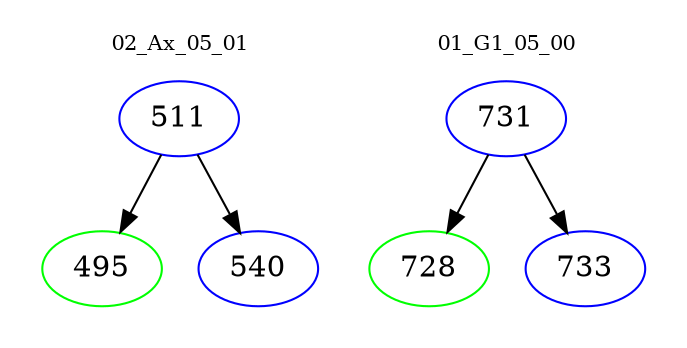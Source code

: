 digraph{
subgraph cluster_0 {
color = white
label = "02_Ax_05_01";
fontsize=10;
T0_511 [label="511", color="blue"]
T0_511 -> T0_495 [color="black"]
T0_495 [label="495", color="green"]
T0_511 -> T0_540 [color="black"]
T0_540 [label="540", color="blue"]
}
subgraph cluster_1 {
color = white
label = "01_G1_05_00";
fontsize=10;
T1_731 [label="731", color="blue"]
T1_731 -> T1_728 [color="black"]
T1_728 [label="728", color="green"]
T1_731 -> T1_733 [color="black"]
T1_733 [label="733", color="blue"]
}
}
